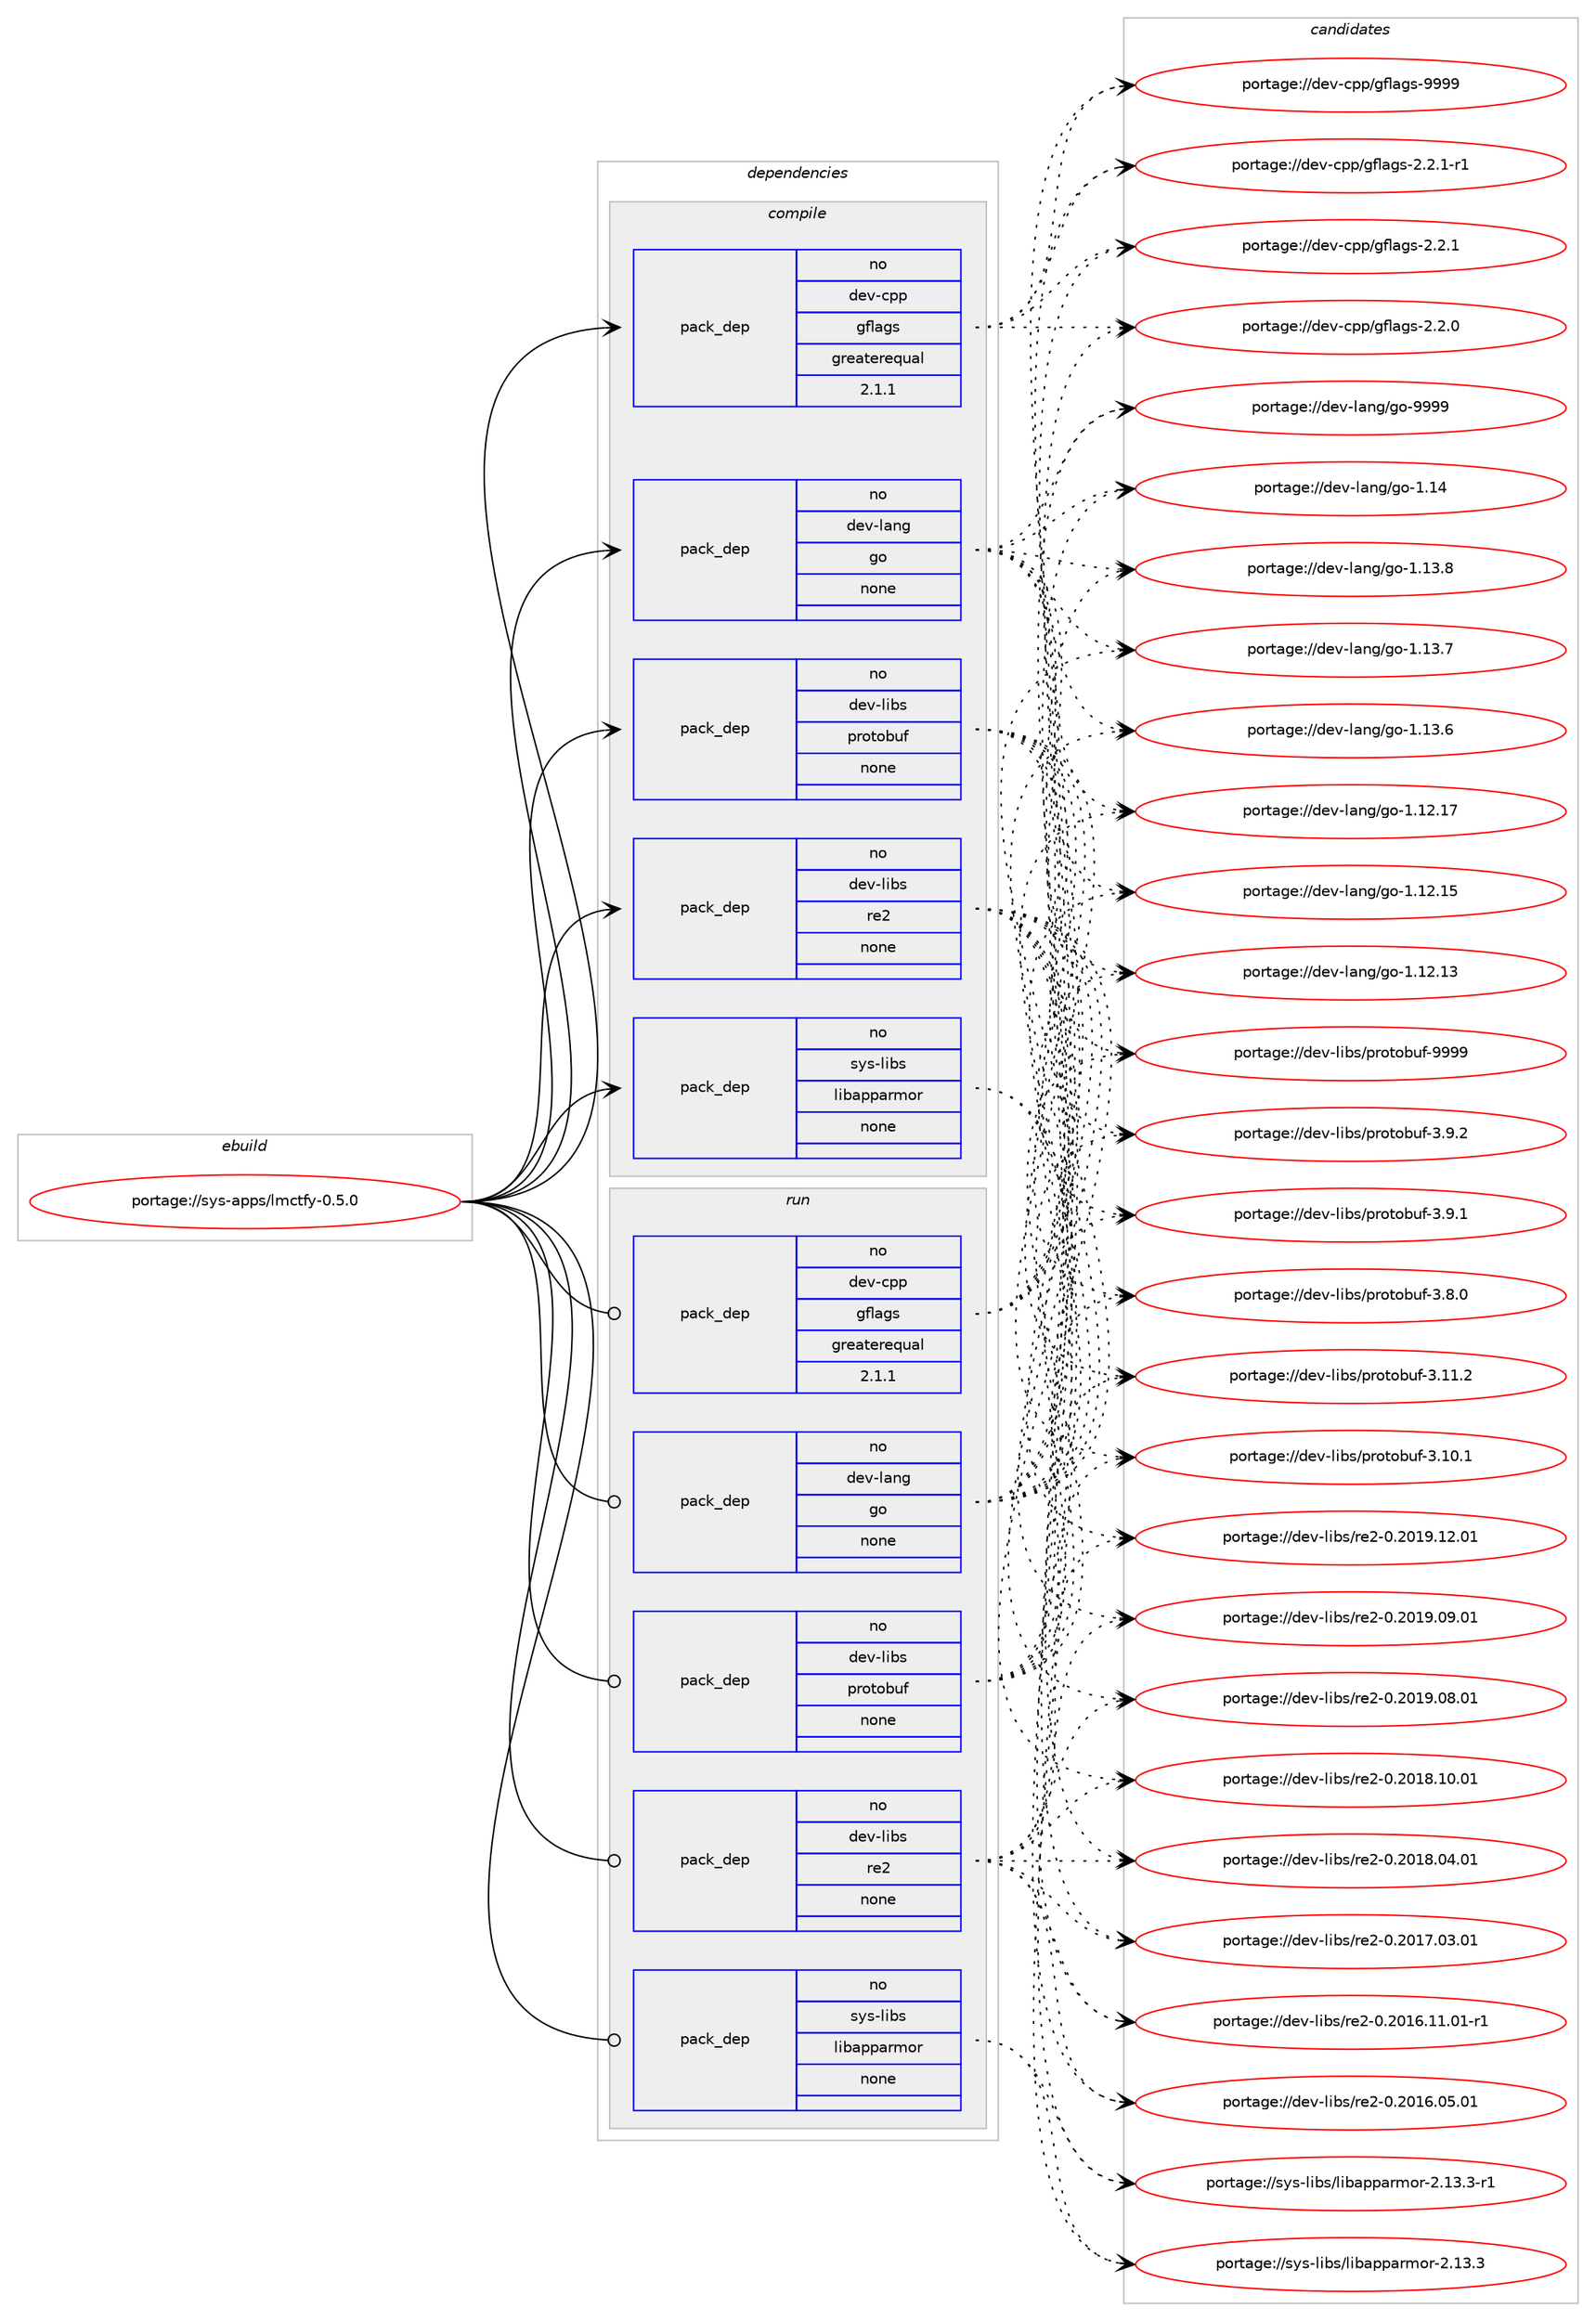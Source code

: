 digraph prolog {

# *************
# Graph options
# *************

newrank=true;
concentrate=true;
compound=true;
graph [rankdir=LR,fontname=Helvetica,fontsize=10,ranksep=1.5];#, ranksep=2.5, nodesep=0.2];
edge  [arrowhead=vee];
node  [fontname=Helvetica,fontsize=10];

# **********
# The ebuild
# **********

subgraph cluster_leftcol {
color=gray;
rank=same;
label=<<i>ebuild</i>>;
id [label="portage://sys-apps/lmctfy-0.5.0", color=red, width=4, href="../sys-apps/lmctfy-0.5.0.svg"];
}

# ****************
# The dependencies
# ****************

subgraph cluster_midcol {
color=gray;
label=<<i>dependencies</i>>;
subgraph cluster_compile {
fillcolor="#eeeeee";
style=filled;
label=<<i>compile</i>>;
subgraph pack29743 {
dependency38618 [label=<<TABLE BORDER="0" CELLBORDER="1" CELLSPACING="0" CELLPADDING="4" WIDTH="220"><TR><TD ROWSPAN="6" CELLPADDING="30">pack_dep</TD></TR><TR><TD WIDTH="110">no</TD></TR><TR><TD>dev-cpp</TD></TR><TR><TD>gflags</TD></TR><TR><TD>greaterequal</TD></TR><TR><TD>2.1.1</TD></TR></TABLE>>, shape=none, color=blue];
}
id:e -> dependency38618:w [weight=20,style="solid",arrowhead="vee"];
subgraph pack29744 {
dependency38619 [label=<<TABLE BORDER="0" CELLBORDER="1" CELLSPACING="0" CELLPADDING="4" WIDTH="220"><TR><TD ROWSPAN="6" CELLPADDING="30">pack_dep</TD></TR><TR><TD WIDTH="110">no</TD></TR><TR><TD>dev-lang</TD></TR><TR><TD>go</TD></TR><TR><TD>none</TD></TR><TR><TD></TD></TR></TABLE>>, shape=none, color=blue];
}
id:e -> dependency38619:w [weight=20,style="solid",arrowhead="vee"];
subgraph pack29745 {
dependency38620 [label=<<TABLE BORDER="0" CELLBORDER="1" CELLSPACING="0" CELLPADDING="4" WIDTH="220"><TR><TD ROWSPAN="6" CELLPADDING="30">pack_dep</TD></TR><TR><TD WIDTH="110">no</TD></TR><TR><TD>dev-libs</TD></TR><TR><TD>protobuf</TD></TR><TR><TD>none</TD></TR><TR><TD></TD></TR></TABLE>>, shape=none, color=blue];
}
id:e -> dependency38620:w [weight=20,style="solid",arrowhead="vee"];
subgraph pack29746 {
dependency38621 [label=<<TABLE BORDER="0" CELLBORDER="1" CELLSPACING="0" CELLPADDING="4" WIDTH="220"><TR><TD ROWSPAN="6" CELLPADDING="30">pack_dep</TD></TR><TR><TD WIDTH="110">no</TD></TR><TR><TD>dev-libs</TD></TR><TR><TD>re2</TD></TR><TR><TD>none</TD></TR><TR><TD></TD></TR></TABLE>>, shape=none, color=blue];
}
id:e -> dependency38621:w [weight=20,style="solid",arrowhead="vee"];
subgraph pack29747 {
dependency38622 [label=<<TABLE BORDER="0" CELLBORDER="1" CELLSPACING="0" CELLPADDING="4" WIDTH="220"><TR><TD ROWSPAN="6" CELLPADDING="30">pack_dep</TD></TR><TR><TD WIDTH="110">no</TD></TR><TR><TD>sys-libs</TD></TR><TR><TD>libapparmor</TD></TR><TR><TD>none</TD></TR><TR><TD></TD></TR></TABLE>>, shape=none, color=blue];
}
id:e -> dependency38622:w [weight=20,style="solid",arrowhead="vee"];
}
subgraph cluster_compileandrun {
fillcolor="#eeeeee";
style=filled;
label=<<i>compile and run</i>>;
}
subgraph cluster_run {
fillcolor="#eeeeee";
style=filled;
label=<<i>run</i>>;
subgraph pack29748 {
dependency38623 [label=<<TABLE BORDER="0" CELLBORDER="1" CELLSPACING="0" CELLPADDING="4" WIDTH="220"><TR><TD ROWSPAN="6" CELLPADDING="30">pack_dep</TD></TR><TR><TD WIDTH="110">no</TD></TR><TR><TD>dev-cpp</TD></TR><TR><TD>gflags</TD></TR><TR><TD>greaterequal</TD></TR><TR><TD>2.1.1</TD></TR></TABLE>>, shape=none, color=blue];
}
id:e -> dependency38623:w [weight=20,style="solid",arrowhead="odot"];
subgraph pack29749 {
dependency38624 [label=<<TABLE BORDER="0" CELLBORDER="1" CELLSPACING="0" CELLPADDING="4" WIDTH="220"><TR><TD ROWSPAN="6" CELLPADDING="30">pack_dep</TD></TR><TR><TD WIDTH="110">no</TD></TR><TR><TD>dev-lang</TD></TR><TR><TD>go</TD></TR><TR><TD>none</TD></TR><TR><TD></TD></TR></TABLE>>, shape=none, color=blue];
}
id:e -> dependency38624:w [weight=20,style="solid",arrowhead="odot"];
subgraph pack29750 {
dependency38625 [label=<<TABLE BORDER="0" CELLBORDER="1" CELLSPACING="0" CELLPADDING="4" WIDTH="220"><TR><TD ROWSPAN="6" CELLPADDING="30">pack_dep</TD></TR><TR><TD WIDTH="110">no</TD></TR><TR><TD>dev-libs</TD></TR><TR><TD>protobuf</TD></TR><TR><TD>none</TD></TR><TR><TD></TD></TR></TABLE>>, shape=none, color=blue];
}
id:e -> dependency38625:w [weight=20,style="solid",arrowhead="odot"];
subgraph pack29751 {
dependency38626 [label=<<TABLE BORDER="0" CELLBORDER="1" CELLSPACING="0" CELLPADDING="4" WIDTH="220"><TR><TD ROWSPAN="6" CELLPADDING="30">pack_dep</TD></TR><TR><TD WIDTH="110">no</TD></TR><TR><TD>dev-libs</TD></TR><TR><TD>re2</TD></TR><TR><TD>none</TD></TR><TR><TD></TD></TR></TABLE>>, shape=none, color=blue];
}
id:e -> dependency38626:w [weight=20,style="solid",arrowhead="odot"];
subgraph pack29752 {
dependency38627 [label=<<TABLE BORDER="0" CELLBORDER="1" CELLSPACING="0" CELLPADDING="4" WIDTH="220"><TR><TD ROWSPAN="6" CELLPADDING="30">pack_dep</TD></TR><TR><TD WIDTH="110">no</TD></TR><TR><TD>sys-libs</TD></TR><TR><TD>libapparmor</TD></TR><TR><TD>none</TD></TR><TR><TD></TD></TR></TABLE>>, shape=none, color=blue];
}
id:e -> dependency38627:w [weight=20,style="solid",arrowhead="odot"];
}
}

# **************
# The candidates
# **************

subgraph cluster_choices {
rank=same;
color=gray;
label=<<i>candidates</i>>;

subgraph choice29743 {
color=black;
nodesep=1;
choice100101118459911211247103102108971031154557575757 [label="portage://dev-cpp/gflags-9999", color=red, width=4,href="../dev-cpp/gflags-9999.svg"];
choice100101118459911211247103102108971031154550465046494511449 [label="portage://dev-cpp/gflags-2.2.1-r1", color=red, width=4,href="../dev-cpp/gflags-2.2.1-r1.svg"];
choice10010111845991121124710310210897103115455046504649 [label="portage://dev-cpp/gflags-2.2.1", color=red, width=4,href="../dev-cpp/gflags-2.2.1.svg"];
choice10010111845991121124710310210897103115455046504648 [label="portage://dev-cpp/gflags-2.2.0", color=red, width=4,href="../dev-cpp/gflags-2.2.0.svg"];
dependency38618:e -> choice100101118459911211247103102108971031154557575757:w [style=dotted,weight="100"];
dependency38618:e -> choice100101118459911211247103102108971031154550465046494511449:w [style=dotted,weight="100"];
dependency38618:e -> choice10010111845991121124710310210897103115455046504649:w [style=dotted,weight="100"];
dependency38618:e -> choice10010111845991121124710310210897103115455046504648:w [style=dotted,weight="100"];
}
subgraph choice29744 {
color=black;
nodesep=1;
choice1001011184510897110103471031114557575757 [label="portage://dev-lang/go-9999", color=red, width=4,href="../dev-lang/go-9999.svg"];
choice1001011184510897110103471031114549464952 [label="portage://dev-lang/go-1.14", color=red, width=4,href="../dev-lang/go-1.14.svg"];
choice10010111845108971101034710311145494649514656 [label="portage://dev-lang/go-1.13.8", color=red, width=4,href="../dev-lang/go-1.13.8.svg"];
choice10010111845108971101034710311145494649514655 [label="portage://dev-lang/go-1.13.7", color=red, width=4,href="../dev-lang/go-1.13.7.svg"];
choice10010111845108971101034710311145494649514654 [label="portage://dev-lang/go-1.13.6", color=red, width=4,href="../dev-lang/go-1.13.6.svg"];
choice1001011184510897110103471031114549464950464955 [label="portage://dev-lang/go-1.12.17", color=red, width=4,href="../dev-lang/go-1.12.17.svg"];
choice1001011184510897110103471031114549464950464953 [label="portage://dev-lang/go-1.12.15", color=red, width=4,href="../dev-lang/go-1.12.15.svg"];
choice1001011184510897110103471031114549464950464951 [label="portage://dev-lang/go-1.12.13", color=red, width=4,href="../dev-lang/go-1.12.13.svg"];
dependency38619:e -> choice1001011184510897110103471031114557575757:w [style=dotted,weight="100"];
dependency38619:e -> choice1001011184510897110103471031114549464952:w [style=dotted,weight="100"];
dependency38619:e -> choice10010111845108971101034710311145494649514656:w [style=dotted,weight="100"];
dependency38619:e -> choice10010111845108971101034710311145494649514655:w [style=dotted,weight="100"];
dependency38619:e -> choice10010111845108971101034710311145494649514654:w [style=dotted,weight="100"];
dependency38619:e -> choice1001011184510897110103471031114549464950464955:w [style=dotted,weight="100"];
dependency38619:e -> choice1001011184510897110103471031114549464950464953:w [style=dotted,weight="100"];
dependency38619:e -> choice1001011184510897110103471031114549464950464951:w [style=dotted,weight="100"];
}
subgraph choice29745 {
color=black;
nodesep=1;
choice100101118451081059811547112114111116111981171024557575757 [label="portage://dev-libs/protobuf-9999", color=red, width=4,href="../dev-libs/protobuf-9999.svg"];
choice10010111845108105981154711211411111611198117102455146574650 [label="portage://dev-libs/protobuf-3.9.2", color=red, width=4,href="../dev-libs/protobuf-3.9.2.svg"];
choice10010111845108105981154711211411111611198117102455146574649 [label="portage://dev-libs/protobuf-3.9.1", color=red, width=4,href="../dev-libs/protobuf-3.9.1.svg"];
choice10010111845108105981154711211411111611198117102455146564648 [label="portage://dev-libs/protobuf-3.8.0", color=red, width=4,href="../dev-libs/protobuf-3.8.0.svg"];
choice1001011184510810598115471121141111161119811710245514649494650 [label="portage://dev-libs/protobuf-3.11.2", color=red, width=4,href="../dev-libs/protobuf-3.11.2.svg"];
choice1001011184510810598115471121141111161119811710245514649484649 [label="portage://dev-libs/protobuf-3.10.1", color=red, width=4,href="../dev-libs/protobuf-3.10.1.svg"];
dependency38620:e -> choice100101118451081059811547112114111116111981171024557575757:w [style=dotted,weight="100"];
dependency38620:e -> choice10010111845108105981154711211411111611198117102455146574650:w [style=dotted,weight="100"];
dependency38620:e -> choice10010111845108105981154711211411111611198117102455146574649:w [style=dotted,weight="100"];
dependency38620:e -> choice10010111845108105981154711211411111611198117102455146564648:w [style=dotted,weight="100"];
dependency38620:e -> choice1001011184510810598115471121141111161119811710245514649494650:w [style=dotted,weight="100"];
dependency38620:e -> choice1001011184510810598115471121141111161119811710245514649484649:w [style=dotted,weight="100"];
}
subgraph choice29746 {
color=black;
nodesep=1;
choice1001011184510810598115471141015045484650484957464950464849 [label="portage://dev-libs/re2-0.2019.12.01", color=red, width=4,href="../dev-libs/re2-0.2019.12.01.svg"];
choice1001011184510810598115471141015045484650484957464857464849 [label="portage://dev-libs/re2-0.2019.09.01", color=red, width=4,href="../dev-libs/re2-0.2019.09.01.svg"];
choice1001011184510810598115471141015045484650484957464856464849 [label="portage://dev-libs/re2-0.2019.08.01", color=red, width=4,href="../dev-libs/re2-0.2019.08.01.svg"];
choice1001011184510810598115471141015045484650484956464948464849 [label="portage://dev-libs/re2-0.2018.10.01", color=red, width=4,href="../dev-libs/re2-0.2018.10.01.svg"];
choice1001011184510810598115471141015045484650484956464852464849 [label="portage://dev-libs/re2-0.2018.04.01", color=red, width=4,href="../dev-libs/re2-0.2018.04.01.svg"];
choice1001011184510810598115471141015045484650484955464851464849 [label="portage://dev-libs/re2-0.2017.03.01", color=red, width=4,href="../dev-libs/re2-0.2017.03.01.svg"];
choice10010111845108105981154711410150454846504849544649494648494511449 [label="portage://dev-libs/re2-0.2016.11.01-r1", color=red, width=4,href="../dev-libs/re2-0.2016.11.01-r1.svg"];
choice1001011184510810598115471141015045484650484954464853464849 [label="portage://dev-libs/re2-0.2016.05.01", color=red, width=4,href="../dev-libs/re2-0.2016.05.01.svg"];
dependency38621:e -> choice1001011184510810598115471141015045484650484957464950464849:w [style=dotted,weight="100"];
dependency38621:e -> choice1001011184510810598115471141015045484650484957464857464849:w [style=dotted,weight="100"];
dependency38621:e -> choice1001011184510810598115471141015045484650484957464856464849:w [style=dotted,weight="100"];
dependency38621:e -> choice1001011184510810598115471141015045484650484956464948464849:w [style=dotted,weight="100"];
dependency38621:e -> choice1001011184510810598115471141015045484650484956464852464849:w [style=dotted,weight="100"];
dependency38621:e -> choice1001011184510810598115471141015045484650484955464851464849:w [style=dotted,weight="100"];
dependency38621:e -> choice10010111845108105981154711410150454846504849544649494648494511449:w [style=dotted,weight="100"];
dependency38621:e -> choice1001011184510810598115471141015045484650484954464853464849:w [style=dotted,weight="100"];
}
subgraph choice29747 {
color=black;
nodesep=1;
choice115121115451081059811547108105989711211297114109111114455046495146514511449 [label="portage://sys-libs/libapparmor-2.13.3-r1", color=red, width=4,href="../sys-libs/libapparmor-2.13.3-r1.svg"];
choice11512111545108105981154710810598971121129711410911111445504649514651 [label="portage://sys-libs/libapparmor-2.13.3", color=red, width=4,href="../sys-libs/libapparmor-2.13.3.svg"];
dependency38622:e -> choice115121115451081059811547108105989711211297114109111114455046495146514511449:w [style=dotted,weight="100"];
dependency38622:e -> choice11512111545108105981154710810598971121129711410911111445504649514651:w [style=dotted,weight="100"];
}
subgraph choice29748 {
color=black;
nodesep=1;
choice100101118459911211247103102108971031154557575757 [label="portage://dev-cpp/gflags-9999", color=red, width=4,href="../dev-cpp/gflags-9999.svg"];
choice100101118459911211247103102108971031154550465046494511449 [label="portage://dev-cpp/gflags-2.2.1-r1", color=red, width=4,href="../dev-cpp/gflags-2.2.1-r1.svg"];
choice10010111845991121124710310210897103115455046504649 [label="portage://dev-cpp/gflags-2.2.1", color=red, width=4,href="../dev-cpp/gflags-2.2.1.svg"];
choice10010111845991121124710310210897103115455046504648 [label="portage://dev-cpp/gflags-2.2.0", color=red, width=4,href="../dev-cpp/gflags-2.2.0.svg"];
dependency38623:e -> choice100101118459911211247103102108971031154557575757:w [style=dotted,weight="100"];
dependency38623:e -> choice100101118459911211247103102108971031154550465046494511449:w [style=dotted,weight="100"];
dependency38623:e -> choice10010111845991121124710310210897103115455046504649:w [style=dotted,weight="100"];
dependency38623:e -> choice10010111845991121124710310210897103115455046504648:w [style=dotted,weight="100"];
}
subgraph choice29749 {
color=black;
nodesep=1;
choice1001011184510897110103471031114557575757 [label="portage://dev-lang/go-9999", color=red, width=4,href="../dev-lang/go-9999.svg"];
choice1001011184510897110103471031114549464952 [label="portage://dev-lang/go-1.14", color=red, width=4,href="../dev-lang/go-1.14.svg"];
choice10010111845108971101034710311145494649514656 [label="portage://dev-lang/go-1.13.8", color=red, width=4,href="../dev-lang/go-1.13.8.svg"];
choice10010111845108971101034710311145494649514655 [label="portage://dev-lang/go-1.13.7", color=red, width=4,href="../dev-lang/go-1.13.7.svg"];
choice10010111845108971101034710311145494649514654 [label="portage://dev-lang/go-1.13.6", color=red, width=4,href="../dev-lang/go-1.13.6.svg"];
choice1001011184510897110103471031114549464950464955 [label="portage://dev-lang/go-1.12.17", color=red, width=4,href="../dev-lang/go-1.12.17.svg"];
choice1001011184510897110103471031114549464950464953 [label="portage://dev-lang/go-1.12.15", color=red, width=4,href="../dev-lang/go-1.12.15.svg"];
choice1001011184510897110103471031114549464950464951 [label="portage://dev-lang/go-1.12.13", color=red, width=4,href="../dev-lang/go-1.12.13.svg"];
dependency38624:e -> choice1001011184510897110103471031114557575757:w [style=dotted,weight="100"];
dependency38624:e -> choice1001011184510897110103471031114549464952:w [style=dotted,weight="100"];
dependency38624:e -> choice10010111845108971101034710311145494649514656:w [style=dotted,weight="100"];
dependency38624:e -> choice10010111845108971101034710311145494649514655:w [style=dotted,weight="100"];
dependency38624:e -> choice10010111845108971101034710311145494649514654:w [style=dotted,weight="100"];
dependency38624:e -> choice1001011184510897110103471031114549464950464955:w [style=dotted,weight="100"];
dependency38624:e -> choice1001011184510897110103471031114549464950464953:w [style=dotted,weight="100"];
dependency38624:e -> choice1001011184510897110103471031114549464950464951:w [style=dotted,weight="100"];
}
subgraph choice29750 {
color=black;
nodesep=1;
choice100101118451081059811547112114111116111981171024557575757 [label="portage://dev-libs/protobuf-9999", color=red, width=4,href="../dev-libs/protobuf-9999.svg"];
choice10010111845108105981154711211411111611198117102455146574650 [label="portage://dev-libs/protobuf-3.9.2", color=red, width=4,href="../dev-libs/protobuf-3.9.2.svg"];
choice10010111845108105981154711211411111611198117102455146574649 [label="portage://dev-libs/protobuf-3.9.1", color=red, width=4,href="../dev-libs/protobuf-3.9.1.svg"];
choice10010111845108105981154711211411111611198117102455146564648 [label="portage://dev-libs/protobuf-3.8.0", color=red, width=4,href="../dev-libs/protobuf-3.8.0.svg"];
choice1001011184510810598115471121141111161119811710245514649494650 [label="portage://dev-libs/protobuf-3.11.2", color=red, width=4,href="../dev-libs/protobuf-3.11.2.svg"];
choice1001011184510810598115471121141111161119811710245514649484649 [label="portage://dev-libs/protobuf-3.10.1", color=red, width=4,href="../dev-libs/protobuf-3.10.1.svg"];
dependency38625:e -> choice100101118451081059811547112114111116111981171024557575757:w [style=dotted,weight="100"];
dependency38625:e -> choice10010111845108105981154711211411111611198117102455146574650:w [style=dotted,weight="100"];
dependency38625:e -> choice10010111845108105981154711211411111611198117102455146574649:w [style=dotted,weight="100"];
dependency38625:e -> choice10010111845108105981154711211411111611198117102455146564648:w [style=dotted,weight="100"];
dependency38625:e -> choice1001011184510810598115471121141111161119811710245514649494650:w [style=dotted,weight="100"];
dependency38625:e -> choice1001011184510810598115471121141111161119811710245514649484649:w [style=dotted,weight="100"];
}
subgraph choice29751 {
color=black;
nodesep=1;
choice1001011184510810598115471141015045484650484957464950464849 [label="portage://dev-libs/re2-0.2019.12.01", color=red, width=4,href="../dev-libs/re2-0.2019.12.01.svg"];
choice1001011184510810598115471141015045484650484957464857464849 [label="portage://dev-libs/re2-0.2019.09.01", color=red, width=4,href="../dev-libs/re2-0.2019.09.01.svg"];
choice1001011184510810598115471141015045484650484957464856464849 [label="portage://dev-libs/re2-0.2019.08.01", color=red, width=4,href="../dev-libs/re2-0.2019.08.01.svg"];
choice1001011184510810598115471141015045484650484956464948464849 [label="portage://dev-libs/re2-0.2018.10.01", color=red, width=4,href="../dev-libs/re2-0.2018.10.01.svg"];
choice1001011184510810598115471141015045484650484956464852464849 [label="portage://dev-libs/re2-0.2018.04.01", color=red, width=4,href="../dev-libs/re2-0.2018.04.01.svg"];
choice1001011184510810598115471141015045484650484955464851464849 [label="portage://dev-libs/re2-0.2017.03.01", color=red, width=4,href="../dev-libs/re2-0.2017.03.01.svg"];
choice10010111845108105981154711410150454846504849544649494648494511449 [label="portage://dev-libs/re2-0.2016.11.01-r1", color=red, width=4,href="../dev-libs/re2-0.2016.11.01-r1.svg"];
choice1001011184510810598115471141015045484650484954464853464849 [label="portage://dev-libs/re2-0.2016.05.01", color=red, width=4,href="../dev-libs/re2-0.2016.05.01.svg"];
dependency38626:e -> choice1001011184510810598115471141015045484650484957464950464849:w [style=dotted,weight="100"];
dependency38626:e -> choice1001011184510810598115471141015045484650484957464857464849:w [style=dotted,weight="100"];
dependency38626:e -> choice1001011184510810598115471141015045484650484957464856464849:w [style=dotted,weight="100"];
dependency38626:e -> choice1001011184510810598115471141015045484650484956464948464849:w [style=dotted,weight="100"];
dependency38626:e -> choice1001011184510810598115471141015045484650484956464852464849:w [style=dotted,weight="100"];
dependency38626:e -> choice1001011184510810598115471141015045484650484955464851464849:w [style=dotted,weight="100"];
dependency38626:e -> choice10010111845108105981154711410150454846504849544649494648494511449:w [style=dotted,weight="100"];
dependency38626:e -> choice1001011184510810598115471141015045484650484954464853464849:w [style=dotted,weight="100"];
}
subgraph choice29752 {
color=black;
nodesep=1;
choice115121115451081059811547108105989711211297114109111114455046495146514511449 [label="portage://sys-libs/libapparmor-2.13.3-r1", color=red, width=4,href="../sys-libs/libapparmor-2.13.3-r1.svg"];
choice11512111545108105981154710810598971121129711410911111445504649514651 [label="portage://sys-libs/libapparmor-2.13.3", color=red, width=4,href="../sys-libs/libapparmor-2.13.3.svg"];
dependency38627:e -> choice115121115451081059811547108105989711211297114109111114455046495146514511449:w [style=dotted,weight="100"];
dependency38627:e -> choice11512111545108105981154710810598971121129711410911111445504649514651:w [style=dotted,weight="100"];
}
}

}
